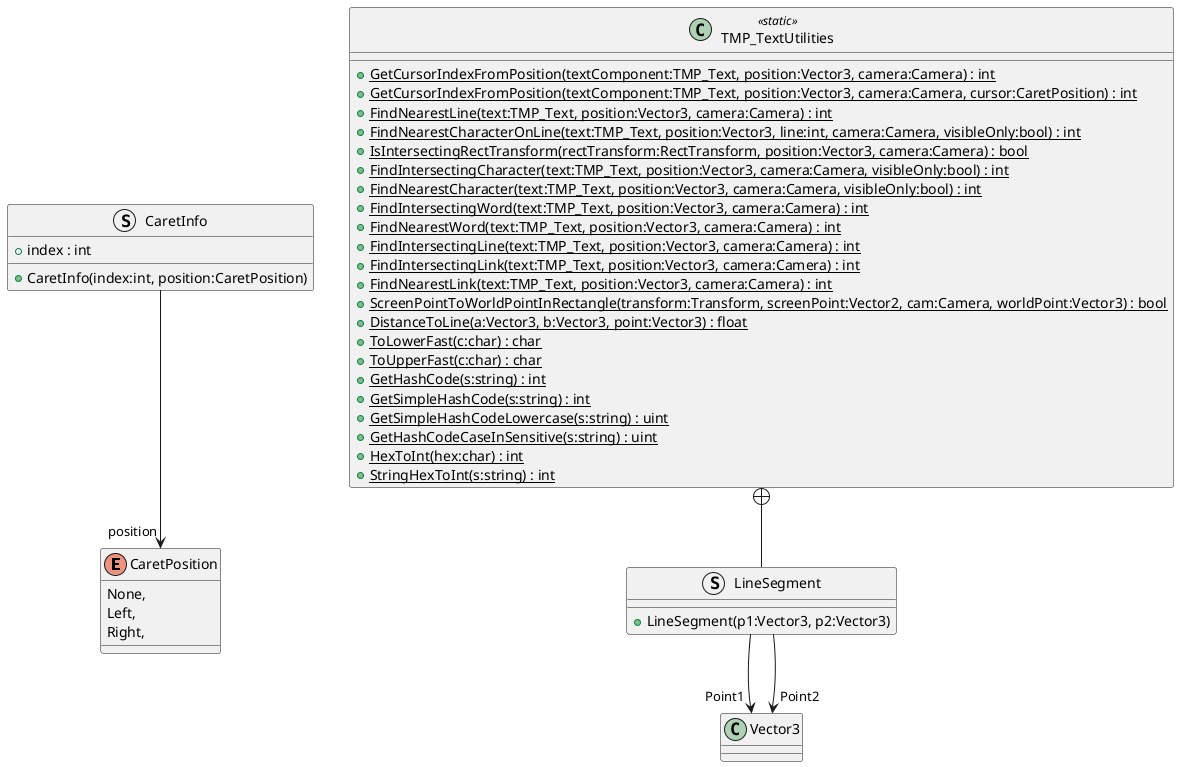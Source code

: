 @startuml
enum CaretPosition {
    None,
    Left,
    Right,
}
struct CaretInfo {
    + index : int
    + CaretInfo(index:int, position:CaretPosition)
}
class TMP_TextUtilities <<static>> {
    + {static} GetCursorIndexFromPosition(textComponent:TMP_Text, position:Vector3, camera:Camera) : int
    + {static} GetCursorIndexFromPosition(textComponent:TMP_Text, position:Vector3, camera:Camera, cursor:CaretPosition) : int
    + {static} FindNearestLine(text:TMP_Text, position:Vector3, camera:Camera) : int
    + {static} FindNearestCharacterOnLine(text:TMP_Text, position:Vector3, line:int, camera:Camera, visibleOnly:bool) : int
    + {static} IsIntersectingRectTransform(rectTransform:RectTransform, position:Vector3, camera:Camera) : bool
    + {static} FindIntersectingCharacter(text:TMP_Text, position:Vector3, camera:Camera, visibleOnly:bool) : int
    + {static} FindNearestCharacter(text:TMP_Text, position:Vector3, camera:Camera, visibleOnly:bool) : int
    + {static} FindIntersectingWord(text:TMP_Text, position:Vector3, camera:Camera) : int
    + {static} FindNearestWord(text:TMP_Text, position:Vector3, camera:Camera) : int
    + {static} FindIntersectingLine(text:TMP_Text, position:Vector3, camera:Camera) : int
    + {static} FindIntersectingLink(text:TMP_Text, position:Vector3, camera:Camera) : int
    + {static} FindNearestLink(text:TMP_Text, position:Vector3, camera:Camera) : int
    + {static} ScreenPointToWorldPointInRectangle(transform:Transform, screenPoint:Vector2, cam:Camera, worldPoint:Vector3) : bool
    + {static} DistanceToLine(a:Vector3, b:Vector3, point:Vector3) : float
    + {static} ToLowerFast(c:char) : char
    + {static} ToUpperFast(c:char) : char
    + {static} GetHashCode(s:string) : int
    + {static} GetSimpleHashCode(s:string) : int
    + {static} GetSimpleHashCodeLowercase(s:string) : uint
    + {static} GetHashCodeCaseInSensitive(s:string) : uint
    + {static} HexToInt(hex:char) : int
    + {static} StringHexToInt(s:string) : int
}
struct LineSegment {
    + LineSegment(p1:Vector3, p2:Vector3)
}
CaretInfo --> "position" CaretPosition
TMP_TextUtilities +-- LineSegment
LineSegment --> "Point1" Vector3
LineSegment --> "Point2" Vector3
@enduml
